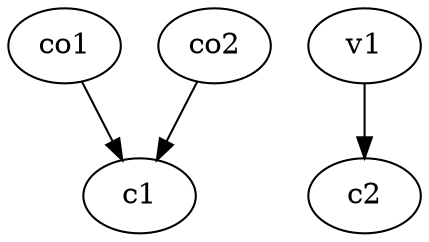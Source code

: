 strict digraph  {
c1;
c2;
v1;
co1;
co2;
v1 -> c2  [weight=1];
co1 -> c1  [weight=1];
co2 -> c1  [weight=1];
}
